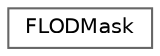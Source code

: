 digraph "Graphical Class Hierarchy"
{
 // INTERACTIVE_SVG=YES
 // LATEX_PDF_SIZE
  bgcolor="transparent";
  edge [fontname=Helvetica,fontsize=10,labelfontname=Helvetica,labelfontsize=10];
  node [fontname=Helvetica,fontsize=10,shape=box,height=0.2,width=0.4];
  rankdir="LR";
  Node0 [id="Node000000",label="FLODMask",height=0.2,width=0.4,color="grey40", fillcolor="white", style="filled",URL="$d1/d95/structFLODMask.html",tooltip="Contains LODs to render."];
}
